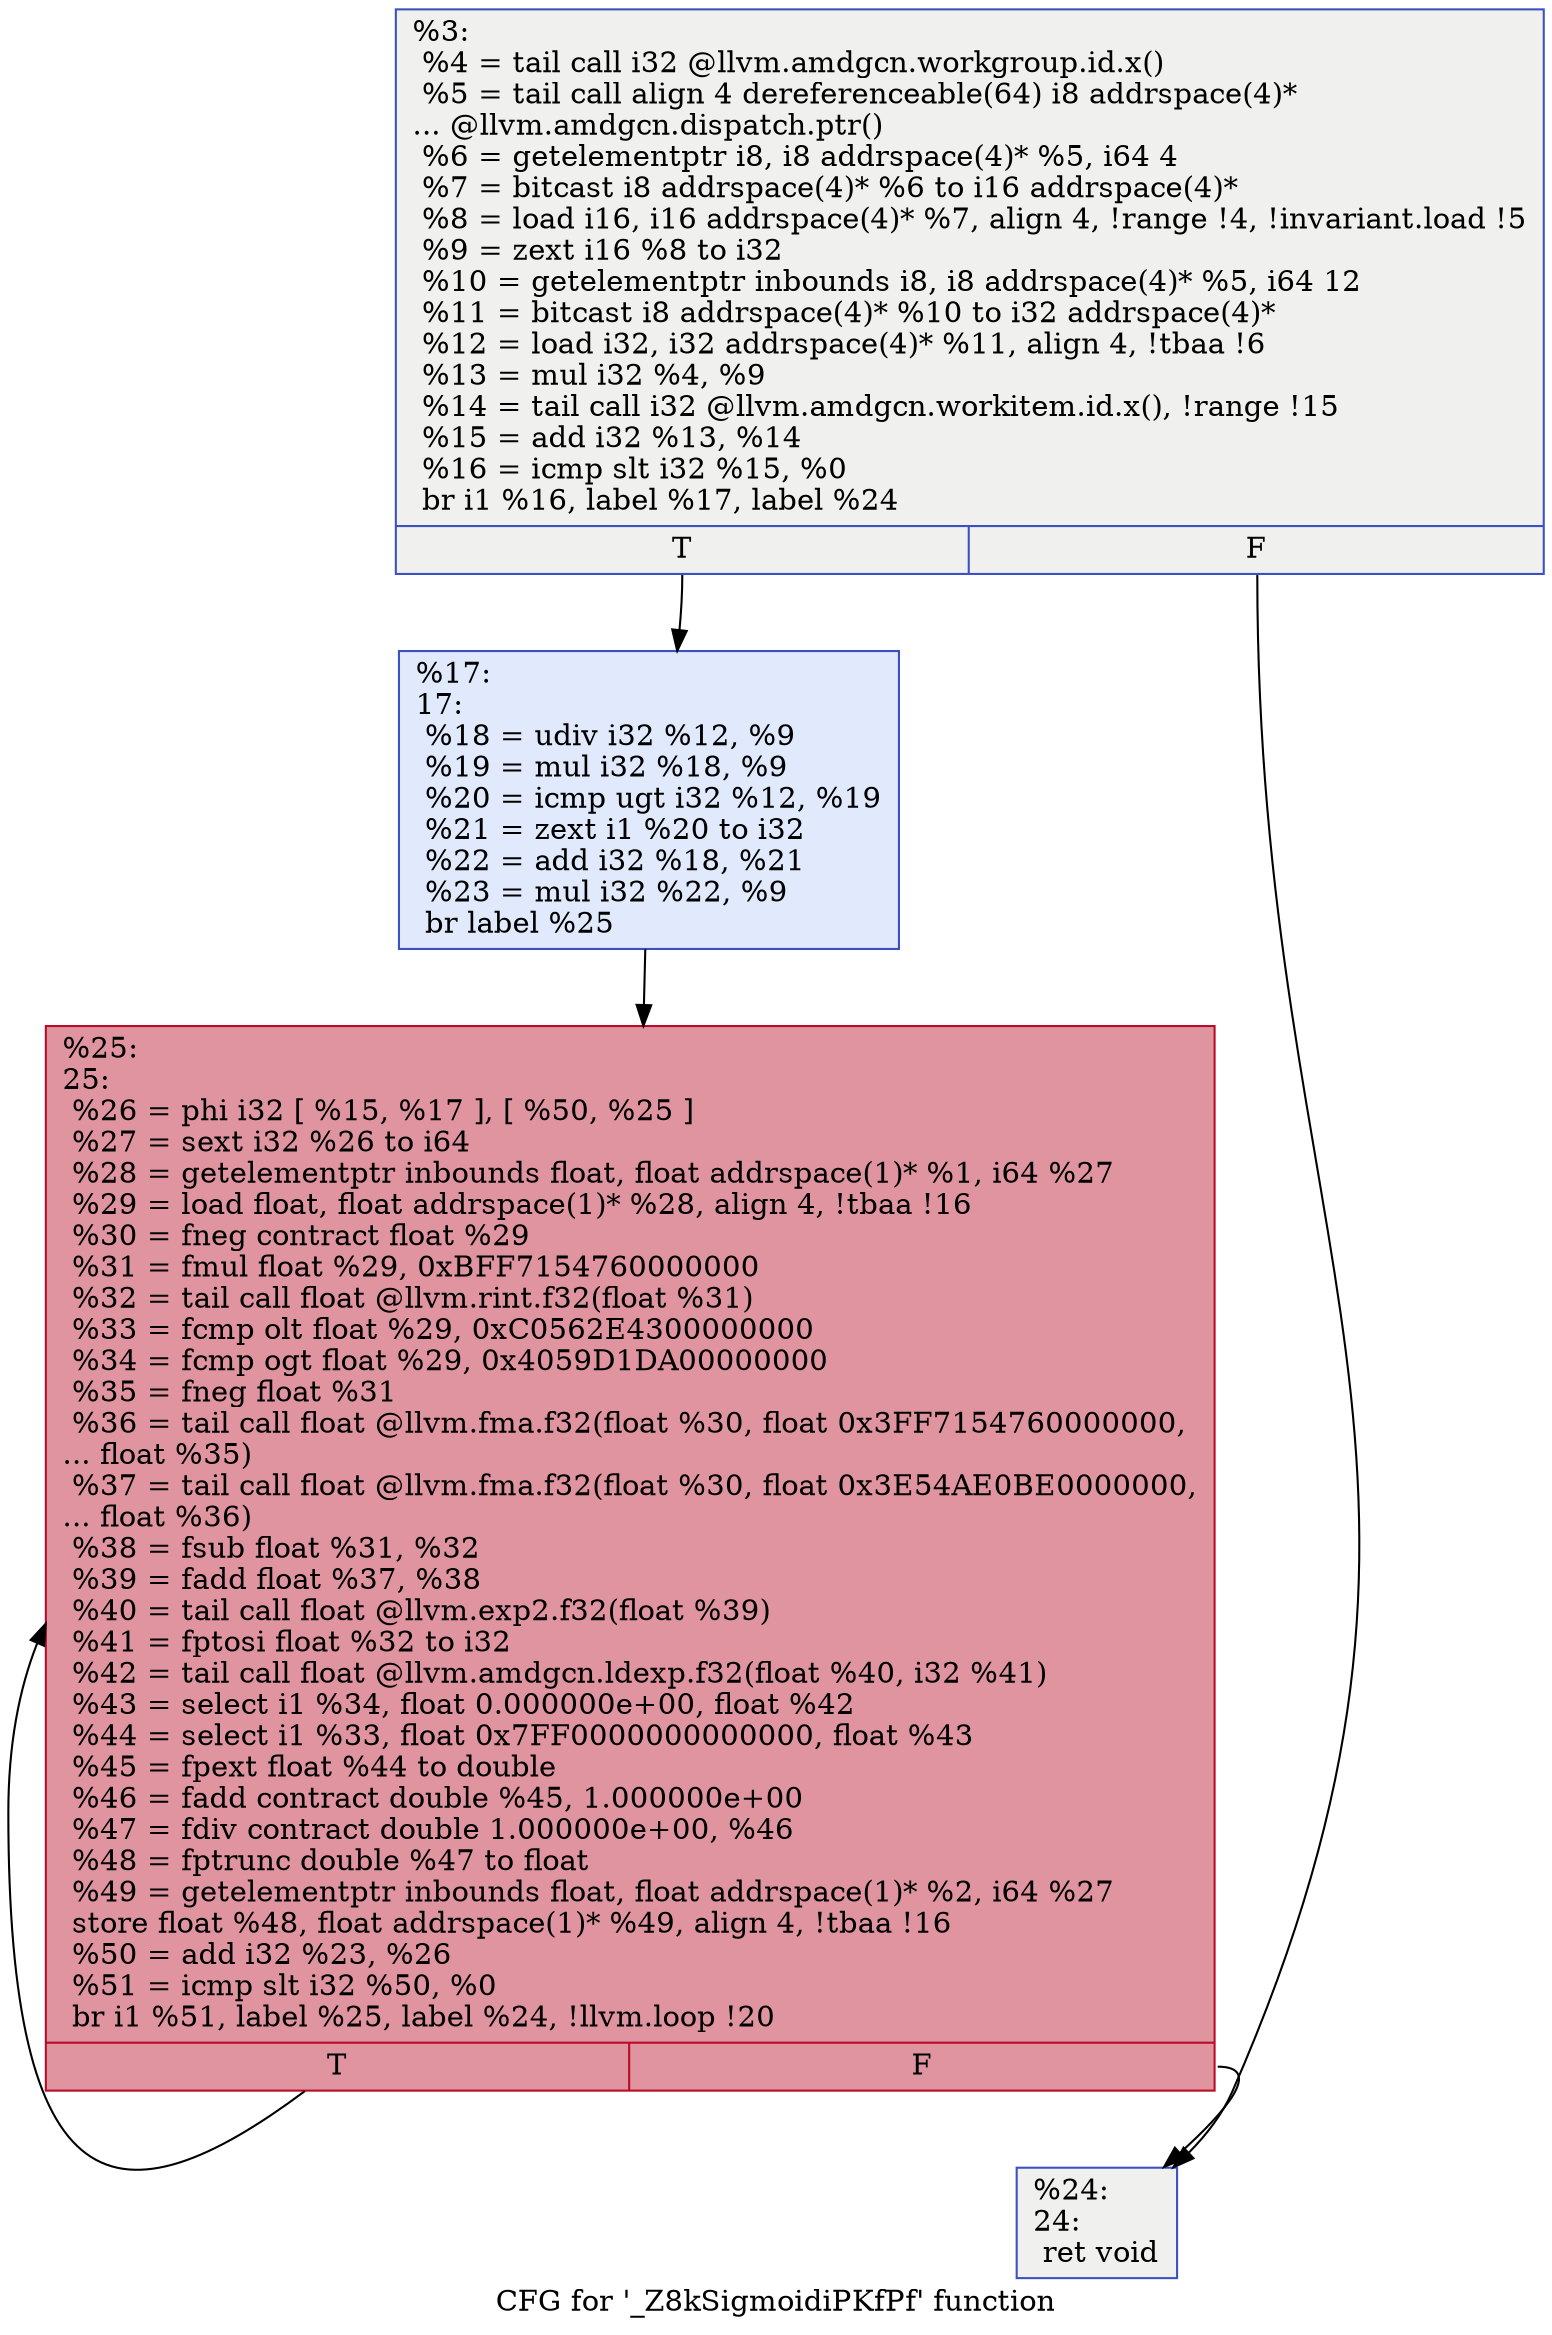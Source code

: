 digraph "CFG for '_Z8kSigmoidiPKfPf' function" {
	label="CFG for '_Z8kSigmoidiPKfPf' function";

	Node0x5976a20 [shape=record,color="#3d50c3ff", style=filled, fillcolor="#dedcdb70",label="{%3:\l  %4 = tail call i32 @llvm.amdgcn.workgroup.id.x()\l  %5 = tail call align 4 dereferenceable(64) i8 addrspace(4)*\l... @llvm.amdgcn.dispatch.ptr()\l  %6 = getelementptr i8, i8 addrspace(4)* %5, i64 4\l  %7 = bitcast i8 addrspace(4)* %6 to i16 addrspace(4)*\l  %8 = load i16, i16 addrspace(4)* %7, align 4, !range !4, !invariant.load !5\l  %9 = zext i16 %8 to i32\l  %10 = getelementptr inbounds i8, i8 addrspace(4)* %5, i64 12\l  %11 = bitcast i8 addrspace(4)* %10 to i32 addrspace(4)*\l  %12 = load i32, i32 addrspace(4)* %11, align 4, !tbaa !6\l  %13 = mul i32 %4, %9\l  %14 = tail call i32 @llvm.amdgcn.workitem.id.x(), !range !15\l  %15 = add i32 %13, %14\l  %16 = icmp slt i32 %15, %0\l  br i1 %16, label %17, label %24\l|{<s0>T|<s1>F}}"];
	Node0x5976a20:s0 -> Node0x5978370;
	Node0x5976a20:s1 -> Node0x5978d20;
	Node0x5978370 [shape=record,color="#3d50c3ff", style=filled, fillcolor="#b9d0f970",label="{%17:\l17:                                               \l  %18 = udiv i32 %12, %9\l  %19 = mul i32 %18, %9\l  %20 = icmp ugt i32 %12, %19\l  %21 = zext i1 %20 to i32\l  %22 = add i32 %18, %21\l  %23 = mul i32 %22, %9\l  br label %25\l}"];
	Node0x5978370 -> Node0x59791a0;
	Node0x5978d20 [shape=record,color="#3d50c3ff", style=filled, fillcolor="#dedcdb70",label="{%24:\l24:                                               \l  ret void\l}"];
	Node0x59791a0 [shape=record,color="#b70d28ff", style=filled, fillcolor="#b70d2870",label="{%25:\l25:                                               \l  %26 = phi i32 [ %15, %17 ], [ %50, %25 ]\l  %27 = sext i32 %26 to i64\l  %28 = getelementptr inbounds float, float addrspace(1)* %1, i64 %27\l  %29 = load float, float addrspace(1)* %28, align 4, !tbaa !16\l  %30 = fneg contract float %29\l  %31 = fmul float %29, 0xBFF7154760000000\l  %32 = tail call float @llvm.rint.f32(float %31)\l  %33 = fcmp olt float %29, 0xC0562E4300000000\l  %34 = fcmp ogt float %29, 0x4059D1DA00000000\l  %35 = fneg float %31\l  %36 = tail call float @llvm.fma.f32(float %30, float 0x3FF7154760000000,\l... float %35)\l  %37 = tail call float @llvm.fma.f32(float %30, float 0x3E54AE0BE0000000,\l... float %36)\l  %38 = fsub float %31, %32\l  %39 = fadd float %37, %38\l  %40 = tail call float @llvm.exp2.f32(float %39)\l  %41 = fptosi float %32 to i32\l  %42 = tail call float @llvm.amdgcn.ldexp.f32(float %40, i32 %41)\l  %43 = select i1 %34, float 0.000000e+00, float %42\l  %44 = select i1 %33, float 0x7FF0000000000000, float %43\l  %45 = fpext float %44 to double\l  %46 = fadd contract double %45, 1.000000e+00\l  %47 = fdiv contract double 1.000000e+00, %46\l  %48 = fptrunc double %47 to float\l  %49 = getelementptr inbounds float, float addrspace(1)* %2, i64 %27\l  store float %48, float addrspace(1)* %49, align 4, !tbaa !16\l  %50 = add i32 %23, %26\l  %51 = icmp slt i32 %50, %0\l  br i1 %51, label %25, label %24, !llvm.loop !20\l|{<s0>T|<s1>F}}"];
	Node0x59791a0:s0 -> Node0x59791a0;
	Node0x59791a0:s1 -> Node0x5978d20;
}
